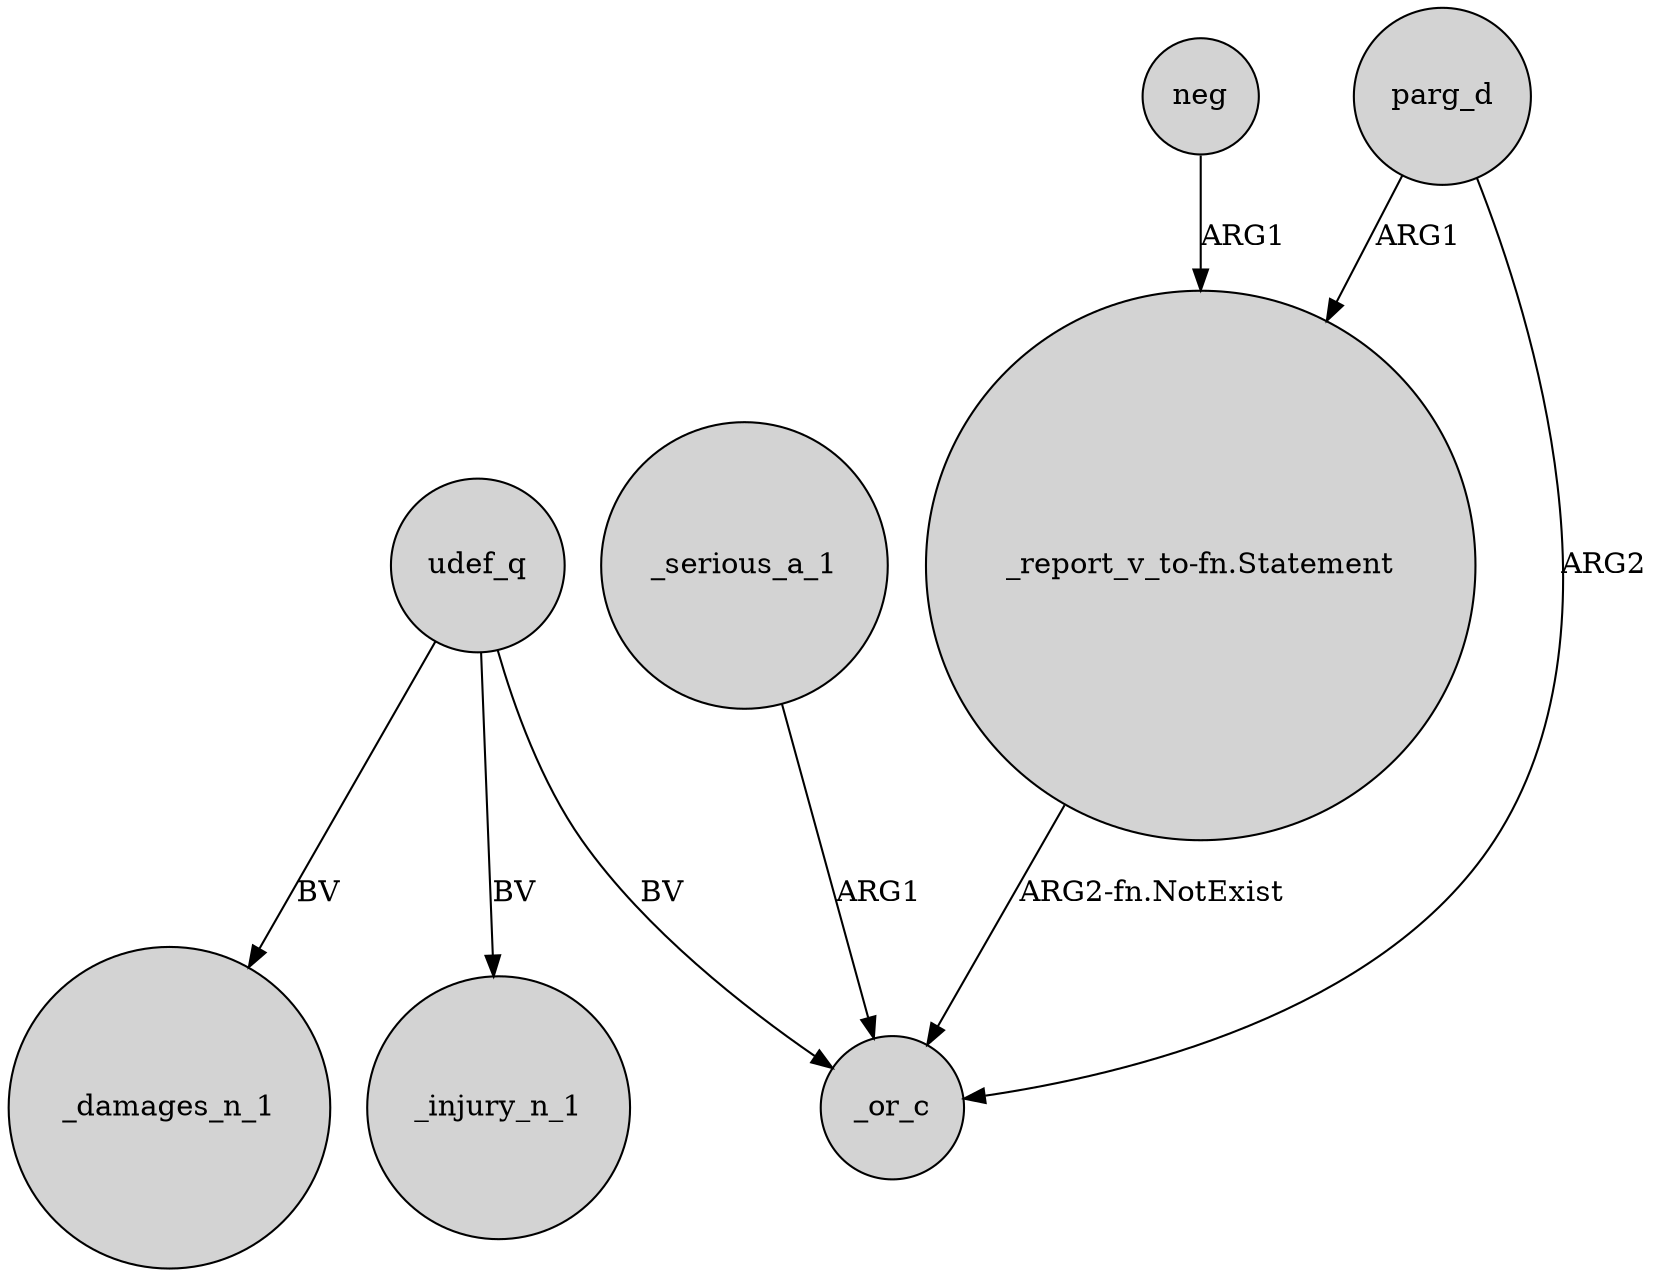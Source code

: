 digraph {
	node [shape=circle style=filled]
	udef_q -> _damages_n_1 [label=BV]
	udef_q -> _injury_n_1 [label=BV]
	udef_q -> _or_c [label=BV]
	_serious_a_1 -> _or_c [label=ARG1]
	neg -> "_report_v_to-fn.Statement" [label=ARG1]
	"_report_v_to-fn.Statement" -> _or_c [label="ARG2-fn.NotExist"]
	parg_d -> "_report_v_to-fn.Statement" [label=ARG1]
	parg_d -> _or_c [label=ARG2]
}
